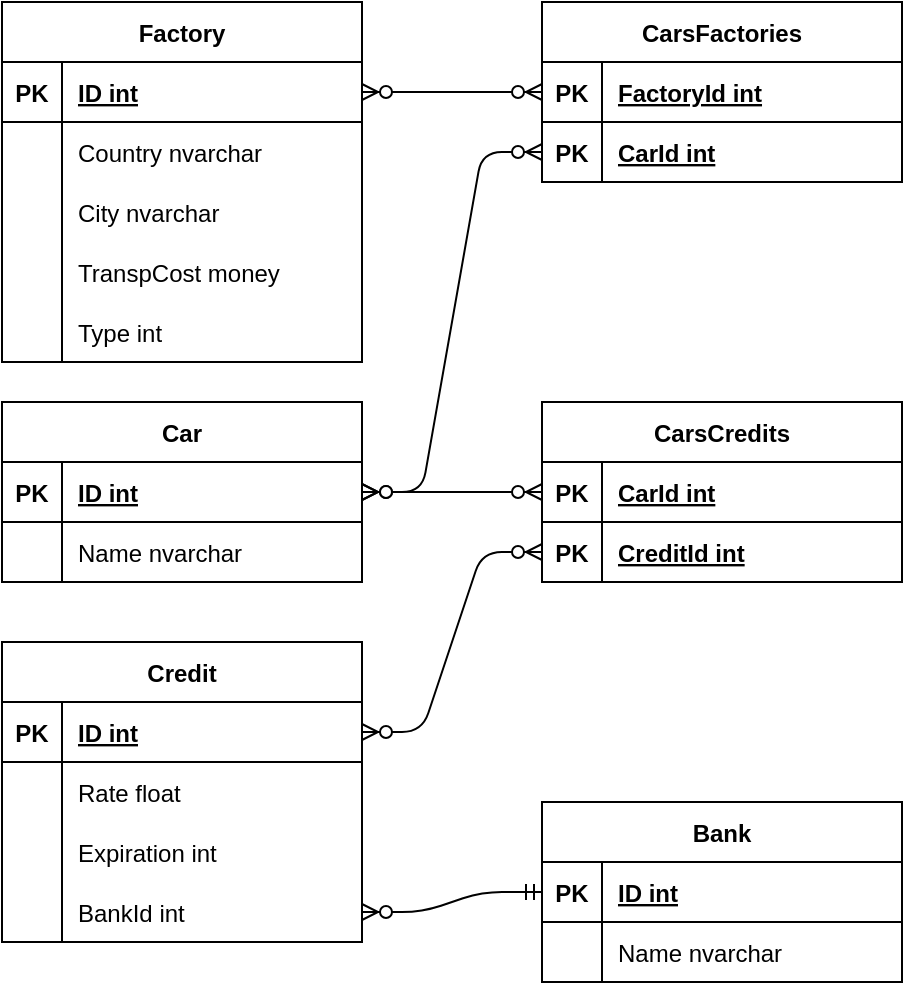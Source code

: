 <mxfile version="14.4.3" type="device"><diagram id="qy5wbKhCUxJf8kMsWkDC" name="Страница 1"><mxGraphModel dx="1185" dy="685" grid="1" gridSize="10" guides="1" tooltips="1" connect="1" arrows="1" fold="1" page="1" pageScale="1" pageWidth="827" pageHeight="1169" math="0" shadow="0"><root><mxCell id="0"/><mxCell id="1" parent="0"/><mxCell id="Kmia5tC5xafQAkyWIoaR-1" value="Car" style="shape=table;startSize=30;container=1;collapsible=1;childLayout=tableLayout;fixedRows=1;rowLines=0;fontStyle=1;align=center;resizeLast=1;" vertex="1" parent="1"><mxGeometry x="40" y="240" width="180" height="90" as="geometry"/></mxCell><mxCell id="Kmia5tC5xafQAkyWIoaR-2" value="" style="shape=partialRectangle;collapsible=0;dropTarget=0;pointerEvents=0;fillColor=none;top=0;left=0;bottom=1;right=0;points=[[0,0.5],[1,0.5]];portConstraint=eastwest;" vertex="1" parent="Kmia5tC5xafQAkyWIoaR-1"><mxGeometry y="30" width="180" height="30" as="geometry"/></mxCell><mxCell id="Kmia5tC5xafQAkyWIoaR-3" value="PK" style="shape=partialRectangle;connectable=0;fillColor=none;top=0;left=0;bottom=0;right=0;fontStyle=1;overflow=hidden;" vertex="1" parent="Kmia5tC5xafQAkyWIoaR-2"><mxGeometry width="30" height="30" as="geometry"/></mxCell><mxCell id="Kmia5tC5xafQAkyWIoaR-4" value="ID int" style="shape=partialRectangle;connectable=0;fillColor=none;top=0;left=0;bottom=0;right=0;align=left;spacingLeft=6;fontStyle=5;overflow=hidden;" vertex="1" parent="Kmia5tC5xafQAkyWIoaR-2"><mxGeometry x="30" width="150" height="30" as="geometry"/></mxCell><mxCell id="Kmia5tC5xafQAkyWIoaR-5" value="" style="shape=partialRectangle;collapsible=0;dropTarget=0;pointerEvents=0;fillColor=none;top=0;left=0;bottom=0;right=0;points=[[0,0.5],[1,0.5]];portConstraint=eastwest;" vertex="1" parent="Kmia5tC5xafQAkyWIoaR-1"><mxGeometry y="60" width="180" height="30" as="geometry"/></mxCell><mxCell id="Kmia5tC5xafQAkyWIoaR-6" value="" style="shape=partialRectangle;connectable=0;fillColor=none;top=0;left=0;bottom=0;right=0;editable=1;overflow=hidden;" vertex="1" parent="Kmia5tC5xafQAkyWIoaR-5"><mxGeometry width="30" height="30" as="geometry"/></mxCell><mxCell id="Kmia5tC5xafQAkyWIoaR-7" value="Name nvarchar" style="shape=partialRectangle;connectable=0;fillColor=none;top=0;left=0;bottom=0;right=0;align=left;spacingLeft=6;overflow=hidden;" vertex="1" parent="Kmia5tC5xafQAkyWIoaR-5"><mxGeometry x="30" width="150" height="30" as="geometry"/></mxCell><mxCell id="Kmia5tC5xafQAkyWIoaR-14" value="Factory" style="shape=table;startSize=30;container=1;collapsible=1;childLayout=tableLayout;fixedRows=1;rowLines=0;fontStyle=1;align=center;resizeLast=1;" vertex="1" parent="1"><mxGeometry x="40" y="40" width="180" height="180" as="geometry"/></mxCell><mxCell id="Kmia5tC5xafQAkyWIoaR-15" value="" style="shape=partialRectangle;collapsible=0;dropTarget=0;pointerEvents=0;fillColor=none;top=0;left=0;bottom=1;right=0;points=[[0,0.5],[1,0.5]];portConstraint=eastwest;" vertex="1" parent="Kmia5tC5xafQAkyWIoaR-14"><mxGeometry y="30" width="180" height="30" as="geometry"/></mxCell><mxCell id="Kmia5tC5xafQAkyWIoaR-16" value="PK" style="shape=partialRectangle;connectable=0;fillColor=none;top=0;left=0;bottom=0;right=0;fontStyle=1;overflow=hidden;" vertex="1" parent="Kmia5tC5xafQAkyWIoaR-15"><mxGeometry width="30" height="30" as="geometry"/></mxCell><mxCell id="Kmia5tC5xafQAkyWIoaR-17" value="ID int" style="shape=partialRectangle;connectable=0;fillColor=none;top=0;left=0;bottom=0;right=0;align=left;spacingLeft=6;fontStyle=5;overflow=hidden;" vertex="1" parent="Kmia5tC5xafQAkyWIoaR-15"><mxGeometry x="30" width="150" height="30" as="geometry"/></mxCell><mxCell id="Kmia5tC5xafQAkyWIoaR-18" value="" style="shape=partialRectangle;collapsible=0;dropTarget=0;pointerEvents=0;fillColor=none;top=0;left=0;bottom=0;right=0;points=[[0,0.5],[1,0.5]];portConstraint=eastwest;" vertex="1" parent="Kmia5tC5xafQAkyWIoaR-14"><mxGeometry y="60" width="180" height="30" as="geometry"/></mxCell><mxCell id="Kmia5tC5xafQAkyWIoaR-19" value="" style="shape=partialRectangle;connectable=0;fillColor=none;top=0;left=0;bottom=0;right=0;editable=1;overflow=hidden;" vertex="1" parent="Kmia5tC5xafQAkyWIoaR-18"><mxGeometry width="30" height="30" as="geometry"/></mxCell><mxCell id="Kmia5tC5xafQAkyWIoaR-20" value="Country nvarchar" style="shape=partialRectangle;connectable=0;fillColor=none;top=0;left=0;bottom=0;right=0;align=left;spacingLeft=6;overflow=hidden;" vertex="1" parent="Kmia5tC5xafQAkyWIoaR-18"><mxGeometry x="30" width="150" height="30" as="geometry"/></mxCell><mxCell id="Kmia5tC5xafQAkyWIoaR-21" value="" style="shape=partialRectangle;collapsible=0;dropTarget=0;pointerEvents=0;fillColor=none;top=0;left=0;bottom=0;right=0;points=[[0,0.5],[1,0.5]];portConstraint=eastwest;" vertex="1" parent="Kmia5tC5xafQAkyWIoaR-14"><mxGeometry y="90" width="180" height="30" as="geometry"/></mxCell><mxCell id="Kmia5tC5xafQAkyWIoaR-22" value="" style="shape=partialRectangle;connectable=0;fillColor=none;top=0;left=0;bottom=0;right=0;editable=1;overflow=hidden;" vertex="1" parent="Kmia5tC5xafQAkyWIoaR-21"><mxGeometry width="30" height="30" as="geometry"/></mxCell><mxCell id="Kmia5tC5xafQAkyWIoaR-23" value="City nvarchar" style="shape=partialRectangle;connectable=0;fillColor=none;top=0;left=0;bottom=0;right=0;align=left;spacingLeft=6;overflow=hidden;" vertex="1" parent="Kmia5tC5xafQAkyWIoaR-21"><mxGeometry x="30" width="150" height="30" as="geometry"/></mxCell><mxCell id="Kmia5tC5xafQAkyWIoaR-24" value="" style="shape=partialRectangle;collapsible=0;dropTarget=0;pointerEvents=0;fillColor=none;top=0;left=0;bottom=0;right=0;points=[[0,0.5],[1,0.5]];portConstraint=eastwest;" vertex="1" parent="Kmia5tC5xafQAkyWIoaR-14"><mxGeometry y="120" width="180" height="30" as="geometry"/></mxCell><mxCell id="Kmia5tC5xafQAkyWIoaR-25" value="" style="shape=partialRectangle;connectable=0;fillColor=none;top=0;left=0;bottom=0;right=0;editable=1;overflow=hidden;" vertex="1" parent="Kmia5tC5xafQAkyWIoaR-24"><mxGeometry width="30" height="30" as="geometry"/></mxCell><mxCell id="Kmia5tC5xafQAkyWIoaR-26" value="TranspCost money" style="shape=partialRectangle;connectable=0;fillColor=none;top=0;left=0;bottom=0;right=0;align=left;spacingLeft=6;overflow=hidden;" vertex="1" parent="Kmia5tC5xafQAkyWIoaR-24"><mxGeometry x="30" width="150" height="30" as="geometry"/></mxCell><mxCell id="Kmia5tC5xafQAkyWIoaR-93" style="shape=partialRectangle;collapsible=0;dropTarget=0;pointerEvents=0;fillColor=none;top=0;left=0;bottom=0;right=0;points=[[0,0.5],[1,0.5]];portConstraint=eastwest;" vertex="1" parent="Kmia5tC5xafQAkyWIoaR-14"><mxGeometry y="150" width="180" height="30" as="geometry"/></mxCell><mxCell id="Kmia5tC5xafQAkyWIoaR-94" style="shape=partialRectangle;connectable=0;fillColor=none;top=0;left=0;bottom=0;right=0;editable=1;overflow=hidden;" vertex="1" parent="Kmia5tC5xafQAkyWIoaR-93"><mxGeometry width="30" height="30" as="geometry"/></mxCell><mxCell id="Kmia5tC5xafQAkyWIoaR-95" value="Type int" style="shape=partialRectangle;connectable=0;fillColor=none;top=0;left=0;bottom=0;right=0;align=left;spacingLeft=6;overflow=hidden;" vertex="1" parent="Kmia5tC5xafQAkyWIoaR-93"><mxGeometry x="30" width="150" height="30" as="geometry"/></mxCell><mxCell id="Kmia5tC5xafQAkyWIoaR-27" value="Credit" style="shape=table;startSize=30;container=1;collapsible=1;childLayout=tableLayout;fixedRows=1;rowLines=0;fontStyle=1;align=center;resizeLast=1;" vertex="1" parent="1"><mxGeometry x="40" y="360" width="180" height="150" as="geometry"/></mxCell><mxCell id="Kmia5tC5xafQAkyWIoaR-28" value="" style="shape=partialRectangle;collapsible=0;dropTarget=0;pointerEvents=0;fillColor=none;top=0;left=0;bottom=1;right=0;points=[[0,0.5],[1,0.5]];portConstraint=eastwest;" vertex="1" parent="Kmia5tC5xafQAkyWIoaR-27"><mxGeometry y="30" width="180" height="30" as="geometry"/></mxCell><mxCell id="Kmia5tC5xafQAkyWIoaR-29" value="PK" style="shape=partialRectangle;connectable=0;fillColor=none;top=0;left=0;bottom=0;right=0;fontStyle=1;overflow=hidden;" vertex="1" parent="Kmia5tC5xafQAkyWIoaR-28"><mxGeometry width="30" height="30" as="geometry"/></mxCell><mxCell id="Kmia5tC5xafQAkyWIoaR-30" value="ID int" style="shape=partialRectangle;connectable=0;fillColor=none;top=0;left=0;bottom=0;right=0;align=left;spacingLeft=6;fontStyle=5;overflow=hidden;" vertex="1" parent="Kmia5tC5xafQAkyWIoaR-28"><mxGeometry x="30" width="150" height="30" as="geometry"/></mxCell><mxCell id="Kmia5tC5xafQAkyWIoaR-31" value="" style="shape=partialRectangle;collapsible=0;dropTarget=0;pointerEvents=0;fillColor=none;top=0;left=0;bottom=0;right=0;points=[[0,0.5],[1,0.5]];portConstraint=eastwest;" vertex="1" parent="Kmia5tC5xafQAkyWIoaR-27"><mxGeometry y="60" width="180" height="30" as="geometry"/></mxCell><mxCell id="Kmia5tC5xafQAkyWIoaR-32" value="" style="shape=partialRectangle;connectable=0;fillColor=none;top=0;left=0;bottom=0;right=0;editable=1;overflow=hidden;" vertex="1" parent="Kmia5tC5xafQAkyWIoaR-31"><mxGeometry width="30" height="30" as="geometry"/></mxCell><mxCell id="Kmia5tC5xafQAkyWIoaR-33" value="Rate float" style="shape=partialRectangle;connectable=0;fillColor=none;top=0;left=0;bottom=0;right=0;align=left;spacingLeft=6;overflow=hidden;" vertex="1" parent="Kmia5tC5xafQAkyWIoaR-31"><mxGeometry x="30" width="150" height="30" as="geometry"/></mxCell><mxCell id="Kmia5tC5xafQAkyWIoaR-34" value="" style="shape=partialRectangle;collapsible=0;dropTarget=0;pointerEvents=0;fillColor=none;top=0;left=0;bottom=0;right=0;points=[[0,0.5],[1,0.5]];portConstraint=eastwest;" vertex="1" parent="Kmia5tC5xafQAkyWIoaR-27"><mxGeometry y="90" width="180" height="30" as="geometry"/></mxCell><mxCell id="Kmia5tC5xafQAkyWIoaR-35" value="" style="shape=partialRectangle;connectable=0;fillColor=none;top=0;left=0;bottom=0;right=0;editable=1;overflow=hidden;" vertex="1" parent="Kmia5tC5xafQAkyWIoaR-34"><mxGeometry width="30" height="30" as="geometry"/></mxCell><mxCell id="Kmia5tC5xafQAkyWIoaR-36" value="Expiration int" style="shape=partialRectangle;connectable=0;fillColor=none;top=0;left=0;bottom=0;right=0;align=left;spacingLeft=6;overflow=hidden;" vertex="1" parent="Kmia5tC5xafQAkyWIoaR-34"><mxGeometry x="30" width="150" height="30" as="geometry"/></mxCell><mxCell id="Kmia5tC5xafQAkyWIoaR-37" value="" style="shape=partialRectangle;collapsible=0;dropTarget=0;pointerEvents=0;fillColor=none;top=0;left=0;bottom=0;right=0;points=[[0,0.5],[1,0.5]];portConstraint=eastwest;" vertex="1" parent="Kmia5tC5xafQAkyWIoaR-27"><mxGeometry y="120" width="180" height="30" as="geometry"/></mxCell><mxCell id="Kmia5tC5xafQAkyWIoaR-38" value="" style="shape=partialRectangle;connectable=0;fillColor=none;top=0;left=0;bottom=0;right=0;editable=1;overflow=hidden;" vertex="1" parent="Kmia5tC5xafQAkyWIoaR-37"><mxGeometry width="30" height="30" as="geometry"/></mxCell><mxCell id="Kmia5tC5xafQAkyWIoaR-39" value="BankId int" style="shape=partialRectangle;connectable=0;fillColor=none;top=0;left=0;bottom=0;right=0;align=left;spacingLeft=6;overflow=hidden;" vertex="1" parent="Kmia5tC5xafQAkyWIoaR-37"><mxGeometry x="30" width="150" height="30" as="geometry"/></mxCell><mxCell id="Kmia5tC5xafQAkyWIoaR-53" value="CarsCredits" style="shape=table;startSize=30;container=1;collapsible=1;childLayout=tableLayout;fixedRows=1;rowLines=0;fontStyle=1;align=center;resizeLast=1;" vertex="1" parent="1"><mxGeometry x="310" y="240" width="180" height="90" as="geometry"/></mxCell><mxCell id="Kmia5tC5xafQAkyWIoaR-54" value="" style="shape=partialRectangle;collapsible=0;dropTarget=0;pointerEvents=0;fillColor=none;top=0;left=0;bottom=1;right=0;points=[[0,0.5],[1,0.5]];portConstraint=eastwest;" vertex="1" parent="Kmia5tC5xafQAkyWIoaR-53"><mxGeometry y="30" width="180" height="30" as="geometry"/></mxCell><mxCell id="Kmia5tC5xafQAkyWIoaR-55" value="PK" style="shape=partialRectangle;connectable=0;fillColor=none;top=0;left=0;bottom=0;right=0;fontStyle=1;overflow=hidden;" vertex="1" parent="Kmia5tC5xafQAkyWIoaR-54"><mxGeometry width="30" height="30" as="geometry"/></mxCell><mxCell id="Kmia5tC5xafQAkyWIoaR-56" value="CarId int" style="shape=partialRectangle;connectable=0;fillColor=none;top=0;left=0;bottom=0;right=0;align=left;spacingLeft=6;fontStyle=5;overflow=hidden;" vertex="1" parent="Kmia5tC5xafQAkyWIoaR-54"><mxGeometry x="30" width="150" height="30" as="geometry"/></mxCell><mxCell id="Kmia5tC5xafQAkyWIoaR-57" value="" style="shape=partialRectangle;collapsible=0;dropTarget=0;pointerEvents=0;fillColor=none;top=0;left=0;bottom=0;right=0;points=[[0,0.5],[1,0.5]];portConstraint=eastwest;" vertex="1" parent="Kmia5tC5xafQAkyWIoaR-53"><mxGeometry y="60" width="180" height="30" as="geometry"/></mxCell><mxCell id="Kmia5tC5xafQAkyWIoaR-58" value="PK" style="shape=partialRectangle;connectable=0;fillColor=none;top=0;left=0;bottom=0;right=0;editable=1;overflow=hidden;fontStyle=1" vertex="1" parent="Kmia5tC5xafQAkyWIoaR-57"><mxGeometry width="30" height="30" as="geometry"/></mxCell><mxCell id="Kmia5tC5xafQAkyWIoaR-59" value="CreditId int" style="shape=partialRectangle;connectable=0;fillColor=none;top=0;left=0;bottom=0;right=0;align=left;spacingLeft=6;overflow=hidden;fontStyle=5" vertex="1" parent="Kmia5tC5xafQAkyWIoaR-57"><mxGeometry x="30" width="150" height="30" as="geometry"/></mxCell><mxCell id="Kmia5tC5xafQAkyWIoaR-66" value="CarsFactories" style="shape=table;startSize=30;container=1;collapsible=1;childLayout=tableLayout;fixedRows=1;rowLines=0;fontStyle=1;align=center;resizeLast=1;columnLines=1;comic=0;moveCells=0;treeFolding=0;treeMoving=0;backgroundOutline=0;metaEdit=1;portConstraintRotation=0;" vertex="1" parent="1"><mxGeometry x="310" y="40" width="180" height="90" as="geometry"/></mxCell><mxCell id="Kmia5tC5xafQAkyWIoaR-67" value="" style="shape=partialRectangle;collapsible=0;dropTarget=0;pointerEvents=0;fillColor=none;top=0;left=0;bottom=1;right=0;points=[[0,0.5],[1,0.5]];portConstraint=eastwest;" vertex="1" parent="Kmia5tC5xafQAkyWIoaR-66"><mxGeometry y="30" width="180" height="30" as="geometry"/></mxCell><mxCell id="Kmia5tC5xafQAkyWIoaR-68" value="PK" style="shape=partialRectangle;connectable=0;fillColor=none;top=0;left=0;bottom=0;right=0;fontStyle=1;overflow=hidden;" vertex="1" parent="Kmia5tC5xafQAkyWIoaR-67"><mxGeometry width="30" height="30" as="geometry"/></mxCell><mxCell id="Kmia5tC5xafQAkyWIoaR-69" value="FactoryId int" style="shape=partialRectangle;connectable=0;fillColor=none;top=0;left=0;bottom=0;right=0;align=left;spacingLeft=6;fontStyle=5;overflow=hidden;" vertex="1" parent="Kmia5tC5xafQAkyWIoaR-67"><mxGeometry x="30" width="150" height="30" as="geometry"/></mxCell><mxCell id="Kmia5tC5xafQAkyWIoaR-70" value="" style="shape=partialRectangle;collapsible=0;dropTarget=0;pointerEvents=0;fillColor=none;top=0;left=0;bottom=0;right=0;points=[[0,0.5],[1,0.5]];portConstraint=eastwest;" vertex="1" parent="Kmia5tC5xafQAkyWIoaR-66"><mxGeometry y="60" width="180" height="30" as="geometry"/></mxCell><mxCell id="Kmia5tC5xafQAkyWIoaR-71" value="PK" style="shape=partialRectangle;connectable=0;fillColor=none;top=0;left=0;bottom=0;right=0;editable=1;overflow=hidden;fontStyle=1" vertex="1" parent="Kmia5tC5xafQAkyWIoaR-70"><mxGeometry width="30" height="30" as="geometry"/></mxCell><mxCell id="Kmia5tC5xafQAkyWIoaR-72" value="CarId int" style="shape=partialRectangle;connectable=0;fillColor=none;top=0;left=0;bottom=0;right=0;align=left;spacingLeft=6;overflow=hidden;fontStyle=5" vertex="1" parent="Kmia5tC5xafQAkyWIoaR-70"><mxGeometry x="30" width="150" height="30" as="geometry"/></mxCell><mxCell id="Kmia5tC5xafQAkyWIoaR-82" value="Bank" style="shape=table;startSize=30;container=1;collapsible=1;childLayout=tableLayout;fixedRows=1;rowLines=0;fontStyle=1;align=center;resizeLast=1;" vertex="1" parent="1"><mxGeometry x="310" y="440" width="180" height="90" as="geometry"/></mxCell><mxCell id="Kmia5tC5xafQAkyWIoaR-83" value="" style="shape=partialRectangle;collapsible=0;dropTarget=0;pointerEvents=0;fillColor=none;top=0;left=0;bottom=1;right=0;points=[[0,0.5],[1,0.5]];portConstraint=eastwest;" vertex="1" parent="Kmia5tC5xafQAkyWIoaR-82"><mxGeometry y="30" width="180" height="30" as="geometry"/></mxCell><mxCell id="Kmia5tC5xafQAkyWIoaR-84" value="PK" style="shape=partialRectangle;connectable=0;fillColor=none;top=0;left=0;bottom=0;right=0;fontStyle=1;overflow=hidden;" vertex="1" parent="Kmia5tC5xafQAkyWIoaR-83"><mxGeometry width="30" height="30" as="geometry"/></mxCell><mxCell id="Kmia5tC5xafQAkyWIoaR-85" value="ID int" style="shape=partialRectangle;connectable=0;fillColor=none;top=0;left=0;bottom=0;right=0;align=left;spacingLeft=6;fontStyle=5;overflow=hidden;" vertex="1" parent="Kmia5tC5xafQAkyWIoaR-83"><mxGeometry x="30" width="150" height="30" as="geometry"/></mxCell><mxCell id="Kmia5tC5xafQAkyWIoaR-86" value="" style="shape=partialRectangle;collapsible=0;dropTarget=0;pointerEvents=0;fillColor=none;top=0;left=0;bottom=0;right=0;points=[[0,0.5],[1,0.5]];portConstraint=eastwest;" vertex="1" parent="Kmia5tC5xafQAkyWIoaR-82"><mxGeometry y="60" width="180" height="30" as="geometry"/></mxCell><mxCell id="Kmia5tC5xafQAkyWIoaR-87" value="" style="shape=partialRectangle;connectable=0;fillColor=none;top=0;left=0;bottom=0;right=0;editable=1;overflow=hidden;" vertex="1" parent="Kmia5tC5xafQAkyWIoaR-86"><mxGeometry width="30" height="30" as="geometry"/></mxCell><mxCell id="Kmia5tC5xafQAkyWIoaR-88" value="Name nvarchar" style="shape=partialRectangle;connectable=0;fillColor=none;top=0;left=0;bottom=0;right=0;align=left;spacingLeft=6;overflow=hidden;" vertex="1" parent="Kmia5tC5xafQAkyWIoaR-86"><mxGeometry x="30" width="150" height="30" as="geometry"/></mxCell><mxCell id="Kmia5tC5xafQAkyWIoaR-96" value="" style="edgeStyle=entityRelationEdgeStyle;fontSize=12;html=1;endArrow=ERzeroToMany;endFill=1;startArrow=ERzeroToMany;exitX=1;exitY=0.5;exitDx=0;exitDy=0;entryX=0;entryY=0.5;entryDx=0;entryDy=0;" edge="1" parent="1" source="Kmia5tC5xafQAkyWIoaR-2" target="Kmia5tC5xafQAkyWIoaR-54"><mxGeometry width="100" height="100" relative="1" as="geometry"><mxPoint x="260" y="440" as="sourcePoint"/><mxPoint x="360" y="340" as="targetPoint"/></mxGeometry></mxCell><mxCell id="Kmia5tC5xafQAkyWIoaR-97" value="" style="edgeStyle=entityRelationEdgeStyle;fontSize=12;html=1;endArrow=ERzeroToMany;endFill=1;startArrow=ERzeroToMany;exitX=1;exitY=0.5;exitDx=0;exitDy=0;entryX=0;entryY=0.5;entryDx=0;entryDy=0;" edge="1" parent="1" source="Kmia5tC5xafQAkyWIoaR-2" target="Kmia5tC5xafQAkyWIoaR-70"><mxGeometry width="100" height="100" relative="1" as="geometry"><mxPoint x="230" y="295.0" as="sourcePoint"/><mxPoint x="320" y="295.0" as="targetPoint"/></mxGeometry></mxCell><mxCell id="Kmia5tC5xafQAkyWIoaR-98" value="" style="edgeStyle=entityRelationEdgeStyle;fontSize=12;html=1;endArrow=ERzeroToMany;endFill=1;startArrow=ERzeroToMany;exitX=1;exitY=0.5;exitDx=0;exitDy=0;entryX=0;entryY=0.5;entryDx=0;entryDy=0;" edge="1" parent="1" source="Kmia5tC5xafQAkyWIoaR-15" target="Kmia5tC5xafQAkyWIoaR-67"><mxGeometry width="100" height="100" relative="1" as="geometry"><mxPoint x="230" y="295.0" as="sourcePoint"/><mxPoint x="320" y="125" as="targetPoint"/></mxGeometry></mxCell><mxCell id="Kmia5tC5xafQAkyWIoaR-99" value="" style="edgeStyle=entityRelationEdgeStyle;fontSize=12;html=1;endArrow=ERzeroToMany;endFill=1;startArrow=ERzeroToMany;exitX=1;exitY=0.5;exitDx=0;exitDy=0;entryX=0;entryY=0.5;entryDx=0;entryDy=0;" edge="1" parent="1" source="Kmia5tC5xafQAkyWIoaR-28" target="Kmia5tC5xafQAkyWIoaR-57"><mxGeometry width="100" height="100" relative="1" as="geometry"><mxPoint x="230" y="295.0" as="sourcePoint"/><mxPoint x="320" y="295.0" as="targetPoint"/></mxGeometry></mxCell><mxCell id="Kmia5tC5xafQAkyWIoaR-100" value="" style="edgeStyle=entityRelationEdgeStyle;fontSize=12;html=1;endArrow=ERzeroToMany;startArrow=ERmandOne;entryX=1;entryY=0.5;entryDx=0;entryDy=0;exitX=0;exitY=0.5;exitDx=0;exitDy=0;" edge="1" parent="1" source="Kmia5tC5xafQAkyWIoaR-83" target="Kmia5tC5xafQAkyWIoaR-37"><mxGeometry width="100" height="100" relative="1" as="geometry"><mxPoint x="220" y="600" as="sourcePoint"/><mxPoint x="320" y="500" as="targetPoint"/></mxGeometry></mxCell></root></mxGraphModel></diagram></mxfile>
